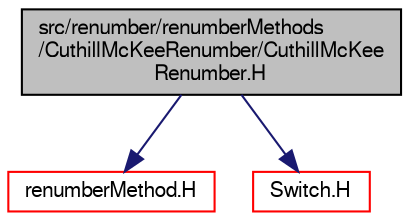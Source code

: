 digraph "src/renumber/renumberMethods/CuthillMcKeeRenumber/CuthillMcKeeRenumber.H"
{
  bgcolor="transparent";
  edge [fontname="FreeSans",fontsize="10",labelfontname="FreeSans",labelfontsize="10"];
  node [fontname="FreeSans",fontsize="10",shape=record];
  Node1 [label="src/renumber/renumberMethods\l/CuthillMcKeeRenumber/CuthillMcKee\lRenumber.H",height=0.2,width=0.4,color="black", fillcolor="grey75", style="filled" fontcolor="black"];
  Node1 -> Node2 [color="midnightblue",fontsize="10",style="solid",fontname="FreeSans"];
  Node2 [label="renumberMethod.H",height=0.2,width=0.4,color="red",URL="$a09140.html"];
  Node1 -> Node3 [color="midnightblue",fontsize="10",style="solid",fontname="FreeSans"];
  Node3 [label="Switch.H",height=0.2,width=0.4,color="red",URL="$a08345.html"];
}
